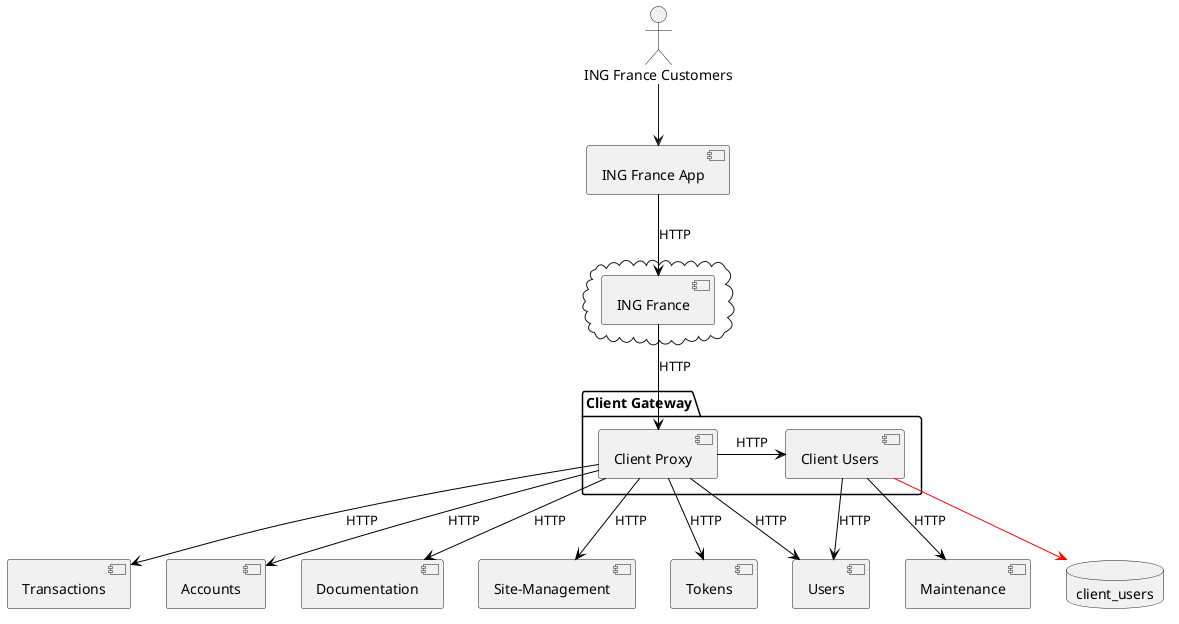 @startuml
actor "ING France Customers" as ingfr_customer
[ING France App] as ingfr_app
cloud {
[ING France] as ingfr
}

package "Client Gateway" {
  [Client Proxy] as client_proxy
  [Client Users] as client_users
}

[Accounts] as accounts
[Documentation] as documentation
[Maintenance] as maintenance
[Site-Management] as sitemanagement
[Tokens] as tokens
[Transactions] as transactions
[Users] as users

database "client_users" as client_users_keyspace
client_users -[#red]-> client_users_keyspace

ingfr_customer --> ingfr_app
ingfr_app -[#black]-> ingfr : HTTP
ingfr -[#black]-> client_proxy : HTTP

client_proxy -[#black]> client_users : HTTP
client_proxy -[#black]> users : HTTP

client_users -[#black]-> users : HTTP
client_users -[#black]-> maintenance : HTTP

client_proxy -[#black]-> accounts : HTTP
client_proxy -[#black]-> documentation : HTTP
client_proxy -[#black]-> sitemanagement : HTTP
client_proxy -[#black]-> tokens : HTTP
client_proxy -[#black]-> transactions : HTTP
@enduml
